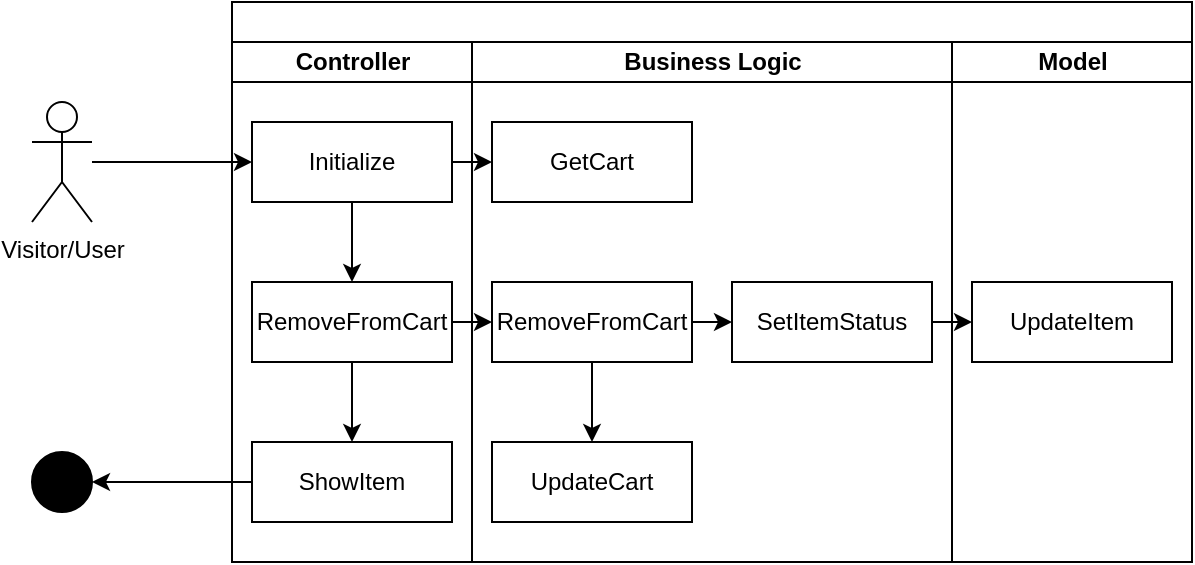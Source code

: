 <mxfile>
    <diagram id="i5NuIrGCxDuNG4ff7sQZ" name="Page-1">
        <mxGraphModel dx="832" dy="471" grid="1" gridSize="10" guides="1" tooltips="1" connect="1" arrows="1" fold="1" page="1" pageScale="1" pageWidth="850" pageHeight="1100" math="0" shadow="0">
            <root>
                <mxCell id="0"/>
                <mxCell id="1" parent="0"/>
                <mxCell id="2" value="" style="swimlane;childLayout=stackLayout;resizeParent=1;resizeParentMax=0;startSize=20;html=1;" vertex="1" parent="1">
                    <mxGeometry x="190.0" y="100" width="480" height="280" as="geometry"/>
                </mxCell>
                <mxCell id="3" value="Controller" style="swimlane;startSize=20;html=1;" vertex="1" parent="2">
                    <mxGeometry y="20" width="120" height="260" as="geometry"/>
                </mxCell>
                <mxCell id="4" value="" style="edgeStyle=none;html=1;" edge="1" parent="3" source="5" target="7">
                    <mxGeometry relative="1" as="geometry"/>
                </mxCell>
                <mxCell id="5" value="Initialize" style="rounded=0;whiteSpace=wrap;html=1;" vertex="1" parent="3">
                    <mxGeometry x="10" y="40" width="100" height="40" as="geometry"/>
                </mxCell>
                <mxCell id="6" value="" style="edgeStyle=orthogonalEdgeStyle;html=1;fontSize=15;" edge="1" parent="3" source="7" target="8">
                    <mxGeometry relative="1" as="geometry"/>
                </mxCell>
                <mxCell id="7" value="RemoveFromCart" style="rounded=0;whiteSpace=wrap;html=1;" vertex="1" parent="3">
                    <mxGeometry x="10.0" y="120" width="100" height="40" as="geometry"/>
                </mxCell>
                <mxCell id="8" value="ShowItem" style="rounded=0;whiteSpace=wrap;html=1;" vertex="1" parent="3">
                    <mxGeometry x="10.0" y="200" width="100" height="40" as="geometry"/>
                </mxCell>
                <mxCell id="9" value="Business Logic" style="swimlane;startSize=20;html=1;" vertex="1" parent="2">
                    <mxGeometry x="120" y="20" width="240" height="260" as="geometry"/>
                </mxCell>
                <mxCell id="10" value="" style="edgeStyle=none;html=1;" edge="1" parent="9" source="11" target="12">
                    <mxGeometry relative="1" as="geometry"/>
                </mxCell>
                <mxCell id="11" value="RemoveFromCart" style="rounded=0;whiteSpace=wrap;html=1;" vertex="1" parent="9">
                    <mxGeometry x="10.0" y="120" width="100" height="40" as="geometry"/>
                </mxCell>
                <mxCell id="12" value="UpdateCart" style="rounded=0;whiteSpace=wrap;html=1;" vertex="1" parent="9">
                    <mxGeometry x="10.0" y="200" width="100" height="40" as="geometry"/>
                </mxCell>
                <mxCell id="23" value="GetCart" style="rounded=0;whiteSpace=wrap;html=1;" vertex="1" parent="9">
                    <mxGeometry x="10.0" y="40" width="100" height="40" as="geometry"/>
                </mxCell>
                <mxCell id="13" value="Model" style="swimlane;startSize=20;html=1;" vertex="1" parent="2">
                    <mxGeometry x="360" y="20" width="120" height="260" as="geometry"/>
                </mxCell>
                <mxCell id="14" value="UpdateItem" style="rounded=0;whiteSpace=wrap;html=1;" vertex="1" parent="13">
                    <mxGeometry x="10.0" y="120" width="100" height="40" as="geometry"/>
                </mxCell>
                <mxCell id="15" value="" style="edgeStyle=none;html=1;" edge="1" parent="2" source="7" target="11">
                    <mxGeometry relative="1" as="geometry"/>
                </mxCell>
                <mxCell id="24" value="" style="edgeStyle=none;html=1;" edge="1" parent="2" source="5" target="23">
                    <mxGeometry relative="1" as="geometry"/>
                </mxCell>
                <mxCell id="16" style="edgeStyle=none;html=1;" edge="1" parent="1" source="17" target="5">
                    <mxGeometry relative="1" as="geometry"/>
                </mxCell>
                <mxCell id="17" value="Visitor/User" style="shape=umlActor;verticalLabelPosition=bottom;verticalAlign=top;html=1;outlineConnect=0;" vertex="1" parent="1">
                    <mxGeometry x="90" y="150" width="30" height="60" as="geometry"/>
                </mxCell>
                <mxCell id="18" value="" style="ellipse;fillColor=strokeColor;fontSize=15;" vertex="1" parent="1">
                    <mxGeometry x="90" y="325" width="30" height="30" as="geometry"/>
                </mxCell>
                <mxCell id="19" style="edgeStyle=orthogonalEdgeStyle;html=1;fontSize=15;" edge="1" parent="1" source="8" target="18">
                    <mxGeometry relative="1" as="geometry"/>
                </mxCell>
                <mxCell id="20" value="" style="edgeStyle=orthogonalEdgeStyle;html=1;" edge="1" parent="1" source="21" target="14">
                    <mxGeometry relative="1" as="geometry"/>
                </mxCell>
                <mxCell id="21" value="SetItemStatus" style="rounded=0;whiteSpace=wrap;html=1;" vertex="1" parent="1">
                    <mxGeometry x="440" y="240" width="100" height="40" as="geometry"/>
                </mxCell>
                <mxCell id="22" value="" style="edgeStyle=orthogonalEdgeStyle;html=1;" edge="1" parent="1" source="11" target="21">
                    <mxGeometry relative="1" as="geometry"/>
                </mxCell>
            </root>
        </mxGraphModel>
    </diagram>
</mxfile>